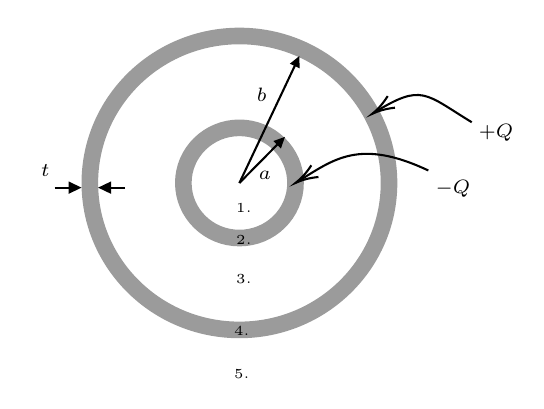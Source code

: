 

\tikzset{every picture/.style={line width=0.75pt}} %set default line width to 0.75pt        

\begin{tikzpicture}[x=0.75pt,y=0.75pt,yscale=-1,xscale=1]
%uncomment if require: \path (0,185); %set diagram left start at 0, and has height of 185

%Shape: Ellipse [id:dp786923384871064] 
\draw  [color={rgb, 255:red, 155; green, 155; blue, 155 }  ,draw opacity=1 ][line width=6]  (36,82.74) .. controls (36,43.63) and (68.27,11.93) .. (108.07,11.93) .. controls (147.88,11.93) and (180.15,43.63) .. (180.15,82.74) .. controls (180.15,121.84) and (147.88,153.55) .. (108.07,153.55) .. controls (68.27,153.55) and (36,121.84) .. (36,82.74) -- cycle ;
%Shape: Ellipse [id:dp7642544577323118] 
\draw  [color={rgb, 255:red, 155; green, 155; blue, 155 }  ,draw opacity=1 ][line width=6]  (81.05,82.74) .. controls (81.05,68.07) and (93.15,56.18) .. (108.07,56.18) .. controls (123,56.18) and (135.1,68.07) .. (135.1,82.74) .. controls (135.1,97.4) and (123,109.29) .. (108.07,109.29) .. controls (93.15,109.29) and (81.05,97.4) .. (81.05,82.74) -- cycle ;
%Straight Lines [id:da023238427542429108] 
\draw    (108.07,82.74) -- (127.89,62.68) ;
\draw [shift={(130,60.55)}, rotate = 134.66] [fill={rgb, 255:red, 0; green, 0; blue, 0 }  ][line width=0.08]  [draw opacity=0] (5.36,-2.57) -- (0,0) -- (5.36,2.57) -- cycle    ;
%Straight Lines [id:da026482910185540165] 
\draw    (108.07,82.74) -- (135.72,24.26) ;
\draw [shift={(137,21.55)}, rotate = 115.3] [fill={rgb, 255:red, 0; green, 0; blue, 0 }  ][line width=0.08]  [draw opacity=0] (5.36,-2.57) -- (0,0) -- (5.36,2.57) -- cycle    ;
%Straight Lines [id:da8792066435104271] 
\draw    (53,85) -- (43,85) ;
\draw [shift={(40,85)}, rotate = 360] [fill={rgb, 255:red, 0; green, 0; blue, 0 }  ][line width=0.08]  [draw opacity=0] (6.25,-3) -- (0,0) -- (6.25,3) -- cycle    ;
%Straight Lines [id:da5223957758570585] 
\draw    (19,85) -- (29,85) ;
\draw [shift={(32,85)}, rotate = 180] [fill={rgb, 255:red, 0; green, 0; blue, 0 }  ][line width=0.08]  [draw opacity=0] (6.25,-3) -- (0,0) -- (6.25,3) -- cycle    ;
%Curve Lines [id:da0374365538769168] 
\draw    (199.1,76.74) .. controls (166.12,61.22) and (153.84,71.14) .. (136.71,81.75) ;
\draw [shift={(135.1,82.74)}, rotate = 328.68] [color={rgb, 255:red, 0; green, 0; blue, 0 }  ][line width=0.75]    (10.93,-3.29) .. controls (6.95,-1.4) and (3.31,-0.3) .. (0,0) .. controls (3.31,0.3) and (6.95,1.4) .. (10.93,3.29)   ;
%Curve Lines [id:da2665879759794427] 
\draw    (220,53.48) .. controls (197.46,39.76) and (196.05,34.68) .. (173.41,48.6) ;
\draw [shift={(172,49.48)}, rotate = 327.99] [color={rgb, 255:red, 0; green, 0; blue, 0 }  ][line width=0.75]    (10.93,-3.29) .. controls (6.95,-1.4) and (3.31,-0.3) .. (0,0) .. controls (3.31,0.3) and (6.95,1.4) .. (10.93,3.29)   ;

% Text Node
\draw (116,75.4) node [anchor=north west][inner sep=0.75pt]  [font=\scriptsize]  {$a$};
% Text Node
\draw (115,35.4) node [anchor=north west][inner sep=0.75pt]  [font=\scriptsize]  {$b$};
% Text Node
\draw (11,72.4) node [anchor=north west][inner sep=0.75pt]  [font=\scriptsize]  {$t$};
% Text Node
\draw (105,91.4) node [anchor=north west][inner sep=0.75pt]  [font=\tiny]  {$1.$};
% Text Node
\draw (105,125.4) node [anchor=north west][inner sep=0.75pt]  [font=\tiny]  {$3.$};
% Text Node
\draw (104,171.4) node [anchor=north west][inner sep=0.75pt]  [font=\tiny]  {$5.$};
% Text Node
\draw (105,106.4) node [anchor=north west][inner sep=0.75pt]  [font=\tiny]  {$2.$};
% Text Node
\draw (104,150.4) node [anchor=north west][inner sep=0.75pt]  [font=\tiny]  {$4.$};
% Text Node
\draw (201.1,80.14) node [anchor=north west][inner sep=0.75pt]  [font=\scriptsize]  {$-Q$};
% Text Node
\draw (222,52.88) node [anchor=north west][inner sep=0.75pt]  [font=\scriptsize]  {$+Q$};


\end{tikzpicture}
